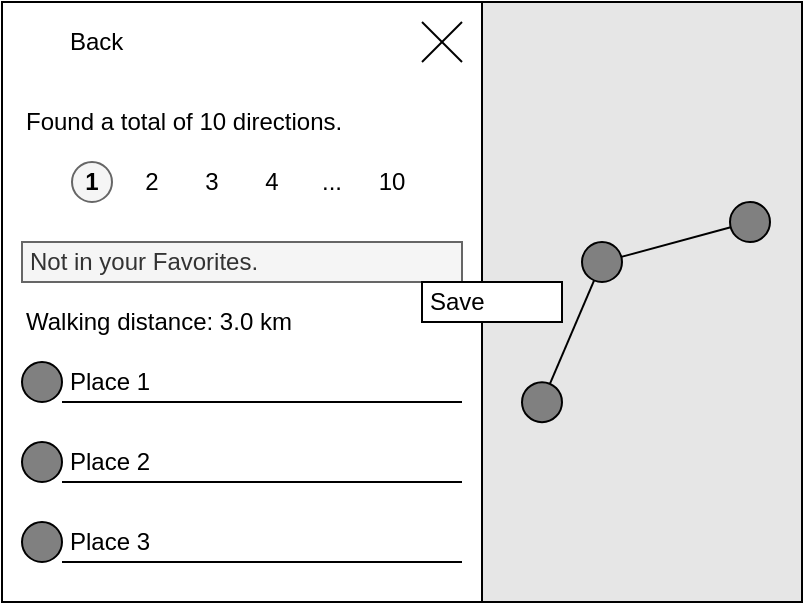 <mxfile version="22.1.7" type="device">
  <diagram name="Page-1" id="of7DfHbfdW8zqIFDja_k">
    <mxGraphModel dx="1434" dy="782" grid="1" gridSize="10" guides="1" tooltips="1" connect="1" arrows="1" fold="1" page="1" pageScale="1" pageWidth="1169" pageHeight="827" math="0" shadow="0">
      <root>
        <mxCell id="0" />
        <mxCell id="1" parent="0" />
        <mxCell id="h5lb0Ns4XcM6wDCAX3Z6-1" value="" style="rounded=0;whiteSpace=wrap;html=1;fillColor=#E6E6E6;" vertex="1" parent="1">
          <mxGeometry x="280" y="40" width="160" height="300" as="geometry" />
        </mxCell>
        <mxCell id="h5lb0Ns4XcM6wDCAX3Z6-2" value="" style="ellipse;whiteSpace=wrap;html=1;aspect=fixed;fillColor=#808080;" vertex="1" parent="1">
          <mxGeometry x="300" y="230.09" width="20" height="20" as="geometry" />
        </mxCell>
        <mxCell id="h5lb0Ns4XcM6wDCAX3Z6-3" value="" style="ellipse;whiteSpace=wrap;html=1;aspect=fixed;fillColor=#808080;" vertex="1" parent="1">
          <mxGeometry x="330" y="160" width="20" height="20" as="geometry" />
        </mxCell>
        <mxCell id="h5lb0Ns4XcM6wDCAX3Z6-4" value="" style="ellipse;whiteSpace=wrap;html=1;aspect=fixed;fillColor=#808080;" vertex="1" parent="1">
          <mxGeometry x="404" y="140" width="20" height="20" as="geometry" />
        </mxCell>
        <mxCell id="h5lb0Ns4XcM6wDCAX3Z6-5" value="" style="rounded=0;whiteSpace=wrap;html=1;fillColor=none;" vertex="1" parent="1">
          <mxGeometry x="40" y="40" width="240" height="300" as="geometry" />
        </mxCell>
        <mxCell id="h5lb0Ns4XcM6wDCAX3Z6-6" value="" style="endArrow=none;html=1;rounded=0;strokeWidth=1;" edge="1" parent="1">
          <mxGeometry width="50" height="50" relative="1" as="geometry">
            <mxPoint x="250" y="70" as="sourcePoint" />
            <mxPoint x="270" y="50" as="targetPoint" />
          </mxGeometry>
        </mxCell>
        <mxCell id="h5lb0Ns4XcM6wDCAX3Z6-7" value="" style="endArrow=none;html=1;rounded=0;strokeWidth=1;" edge="1" parent="1">
          <mxGeometry width="50" height="50" relative="1" as="geometry">
            <mxPoint x="270" y="70" as="sourcePoint" />
            <mxPoint x="250" y="50" as="targetPoint" />
          </mxGeometry>
        </mxCell>
        <mxCell id="h5lb0Ns4XcM6wDCAX3Z6-8" value="Found a total of 10 directions." style="text;html=1;strokeColor=none;fillColor=none;align=left;verticalAlign=middle;whiteSpace=wrap;rounded=0;" vertex="1" parent="1">
          <mxGeometry x="50" y="80" width="220" height="40" as="geometry" />
        </mxCell>
        <mxCell id="h5lb0Ns4XcM6wDCAX3Z6-9" value="Back" style="text;html=1;strokeColor=none;fillColor=none;align=left;verticalAlign=middle;whiteSpace=wrap;rounded=0;spacingLeft=2;" vertex="1" parent="1">
          <mxGeometry x="70" y="50" width="60" height="20" as="geometry" />
        </mxCell>
        <mxCell id="h5lb0Ns4XcM6wDCAX3Z6-10" value="" style="shape=image;html=1;verticalAlign=top;verticalLabelPosition=bottom;labelBackgroundColor=#ffffff;imageAspect=0;aspect=fixed;image=https://cdn4.iconfinder.com/data/icons/ionicons/512/icon-arrow-left-a-128.png;fontColor=#808080;imageBackground=none;" vertex="1" parent="1">
          <mxGeometry x="50" y="50" width="20" height="20" as="geometry" />
        </mxCell>
        <mxCell id="h5lb0Ns4XcM6wDCAX3Z6-11" value="" style="shape=image;html=1;verticalAlign=top;verticalLabelPosition=bottom;labelBackgroundColor=#ffffff;imageAspect=0;aspect=fixed;image=https://cdn3.iconfinder.com/data/icons/arrow-outline-8/32/left-128.png" vertex="1" parent="1">
          <mxGeometry x="50" y="120" width="20" height="20" as="geometry" />
        </mxCell>
        <mxCell id="h5lb0Ns4XcM6wDCAX3Z6-12" value="" style="shape=image;html=1;verticalAlign=top;verticalLabelPosition=bottom;labelBackgroundColor=#ffffff;imageAspect=0;aspect=fixed;image=https://cdn3.iconfinder.com/data/icons/arrow-outline-8/32/right-128.png" vertex="1" parent="1">
          <mxGeometry x="250" y="120" width="20" height="20" as="geometry" />
        </mxCell>
        <mxCell id="h5lb0Ns4XcM6wDCAX3Z6-13" value="2" style="text;html=1;strokeColor=none;fillColor=none;align=center;verticalAlign=middle;whiteSpace=wrap;rounded=0;" vertex="1" parent="1">
          <mxGeometry x="100" y="120" width="30" height="20" as="geometry" />
        </mxCell>
        <mxCell id="h5lb0Ns4XcM6wDCAX3Z6-14" value="3" style="text;html=1;strokeColor=none;fillColor=none;align=center;verticalAlign=middle;whiteSpace=wrap;rounded=0;" vertex="1" parent="1">
          <mxGeometry x="130" y="120" width="30" height="20" as="geometry" />
        </mxCell>
        <mxCell id="h5lb0Ns4XcM6wDCAX3Z6-15" value="10" style="text;html=1;strokeColor=none;fillColor=none;align=center;verticalAlign=middle;whiteSpace=wrap;rounded=0;" vertex="1" parent="1">
          <mxGeometry x="220" y="120" width="30" height="20" as="geometry" />
        </mxCell>
        <mxCell id="h5lb0Ns4XcM6wDCAX3Z6-16" value="4" style="text;html=1;strokeColor=none;fillColor=none;align=center;verticalAlign=middle;whiteSpace=wrap;rounded=0;" vertex="1" parent="1">
          <mxGeometry x="160" y="120" width="30" height="20" as="geometry" />
        </mxCell>
        <mxCell id="h5lb0Ns4XcM6wDCAX3Z6-17" value="..." style="text;html=1;strokeColor=none;fillColor=none;align=center;verticalAlign=middle;whiteSpace=wrap;rounded=0;" vertex="1" parent="1">
          <mxGeometry x="190" y="120" width="30" height="20" as="geometry" />
        </mxCell>
        <mxCell id="h5lb0Ns4XcM6wDCAX3Z6-18" value="" style="ellipse;whiteSpace=wrap;html=1;aspect=fixed;fillColor=#f5f5f5;fontColor=#333333;strokeColor=#666666;" vertex="1" parent="1">
          <mxGeometry x="75" y="120" width="20" height="20" as="geometry" />
        </mxCell>
        <mxCell id="h5lb0Ns4XcM6wDCAX3Z6-19" value="1" style="text;html=1;strokeColor=none;fillColor=none;align=center;verticalAlign=middle;whiteSpace=wrap;rounded=0;fontStyle=1" vertex="1" parent="1">
          <mxGeometry x="70" y="120" width="30" height="20" as="geometry" />
        </mxCell>
        <mxCell id="h5lb0Ns4XcM6wDCAX3Z6-20" value="" style="endArrow=none;html=1;rounded=0;" edge="1" parent="1">
          <mxGeometry width="50" height="50" relative="1" as="geometry">
            <mxPoint x="270" y="240" as="sourcePoint" />
            <mxPoint x="70" y="240" as="targetPoint" />
          </mxGeometry>
        </mxCell>
        <mxCell id="h5lb0Ns4XcM6wDCAX3Z6-21" value="Place&amp;nbsp;1" style="text;html=1;strokeColor=none;fillColor=none;align=left;verticalAlign=middle;whiteSpace=wrap;rounded=0;fontColor=#000000;spacingLeft=2;" vertex="1" parent="1">
          <mxGeometry x="70" y="220" width="200" height="20" as="geometry" />
        </mxCell>
        <mxCell id="h5lb0Ns4XcM6wDCAX3Z6-22" value="" style="endArrow=none;html=1;rounded=0;" edge="1" parent="1">
          <mxGeometry width="50" height="50" relative="1" as="geometry">
            <mxPoint x="270" y="280" as="sourcePoint" />
            <mxPoint x="70" y="280" as="targetPoint" />
          </mxGeometry>
        </mxCell>
        <mxCell id="h5lb0Ns4XcM6wDCAX3Z6-23" value="Place&amp;nbsp;2" style="text;html=1;strokeColor=none;fillColor=none;align=left;verticalAlign=middle;whiteSpace=wrap;rounded=0;fontColor=#000000;spacingLeft=2;" vertex="1" parent="1">
          <mxGeometry x="70" y="260" width="200" height="20" as="geometry" />
        </mxCell>
        <mxCell id="h5lb0Ns4XcM6wDCAX3Z6-24" value="" style="ellipse;whiteSpace=wrap;html=1;aspect=fixed;fillColor=#808080;" vertex="1" parent="1">
          <mxGeometry x="50" y="260" width="20" height="20" as="geometry" />
        </mxCell>
        <mxCell id="h5lb0Ns4XcM6wDCAX3Z6-25" value="" style="endArrow=none;html=1;rounded=0;" edge="1" parent="1">
          <mxGeometry width="50" height="50" relative="1" as="geometry">
            <mxPoint x="270" y="320" as="sourcePoint" />
            <mxPoint x="70" y="320" as="targetPoint" />
          </mxGeometry>
        </mxCell>
        <mxCell id="h5lb0Ns4XcM6wDCAX3Z6-26" value="Place&amp;nbsp;3" style="text;html=1;strokeColor=none;fillColor=none;align=left;verticalAlign=middle;whiteSpace=wrap;rounded=0;fontColor=#000000;spacingLeft=2;" vertex="1" parent="1">
          <mxGeometry x="70" y="300" width="200" height="20" as="geometry" />
        </mxCell>
        <mxCell id="h5lb0Ns4XcM6wDCAX3Z6-27" value="" style="ellipse;whiteSpace=wrap;html=1;aspect=fixed;fillColor=#808080;" vertex="1" parent="1">
          <mxGeometry x="50" y="300" width="20" height="20" as="geometry" />
        </mxCell>
        <mxCell id="h5lb0Ns4XcM6wDCAX3Z6-28" value="" style="ellipse;whiteSpace=wrap;html=1;aspect=fixed;fillColor=#808080;" vertex="1" parent="1">
          <mxGeometry x="50" y="220" width="20" height="20" as="geometry" />
        </mxCell>
        <mxCell id="h5lb0Ns4XcM6wDCAX3Z6-29" value="" style="endArrow=none;html=1;rounded=0;" edge="1" parent="1" source="h5lb0Ns4XcM6wDCAX3Z6-2" target="h5lb0Ns4XcM6wDCAX3Z6-3">
          <mxGeometry width="50" height="50" relative="1" as="geometry">
            <mxPoint x="480" y="230.09" as="sourcePoint" />
            <mxPoint x="530" y="180.09" as="targetPoint" />
          </mxGeometry>
        </mxCell>
        <mxCell id="h5lb0Ns4XcM6wDCAX3Z6-30" value="" style="endArrow=none;html=1;rounded=0;" edge="1" parent="1" source="h5lb0Ns4XcM6wDCAX3Z6-3" target="h5lb0Ns4XcM6wDCAX3Z6-4">
          <mxGeometry width="50" height="50" relative="1" as="geometry">
            <mxPoint x="324" y="241" as="sourcePoint" />
            <mxPoint x="346" y="189" as="targetPoint" />
          </mxGeometry>
        </mxCell>
        <mxCell id="h5lb0Ns4XcM6wDCAX3Z6-31" value="Not in your Favorites." style="rounded=0;whiteSpace=wrap;html=1;fillColor=#f5f5f5;strokeColor=#666666;align=left;fontColor=#333333;spacingLeft=2;" vertex="1" parent="1">
          <mxGeometry x="50" y="160" width="220" height="20" as="geometry" />
        </mxCell>
        <mxCell id="h5lb0Ns4XcM6wDCAX3Z6-32" value="" style="shape=image;html=1;verticalAlign=top;verticalLabelPosition=bottom;labelBackgroundColor=#ffffff;imageAspect=0;aspect=fixed;image=https://cdn1.iconfinder.com/data/icons/ionicons-outline-vol-2/512/menu-outline-128.png" vertex="1" parent="1">
          <mxGeometry x="250" y="160" width="20" height="20" as="geometry" />
        </mxCell>
        <mxCell id="h5lb0Ns4XcM6wDCAX3Z6-33" value="Save" style="rounded=0;whiteSpace=wrap;html=1;align=left;spacingLeft=2;fillColor=#FFFFFF;" vertex="1" parent="1">
          <mxGeometry x="250" y="180" width="70" height="20" as="geometry" />
        </mxCell>
        <mxCell id="h5lb0Ns4XcM6wDCAX3Z6-34" value="Walking distance: 3.0 km" style="text;html=1;strokeColor=none;fillColor=none;align=left;verticalAlign=middle;whiteSpace=wrap;rounded=0;" vertex="1" parent="1">
          <mxGeometry x="50" y="180" width="220" height="40" as="geometry" />
        </mxCell>
      </root>
    </mxGraphModel>
  </diagram>
</mxfile>
